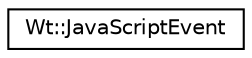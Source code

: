 digraph "Graphical Class Hierarchy"
{
 // LATEX_PDF_SIZE
  edge [fontname="Helvetica",fontsize="10",labelfontname="Helvetica",labelfontsize="10"];
  node [fontname="Helvetica",fontsize="10",shape=record];
  rankdir="LR";
  Node0 [label="Wt::JavaScriptEvent",height=0.2,width=0.4,color="black", fillcolor="white", style="filled",URL="$classWt_1_1JavaScriptEvent.html",tooltip=" "];
}
